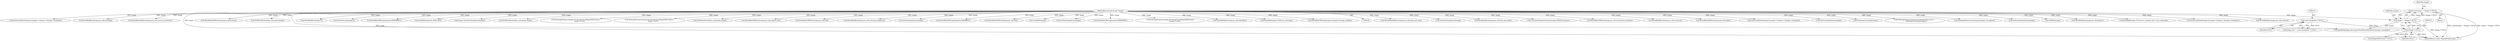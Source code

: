 digraph "0_ImageMagick_560e6e512961008938aa1d1b9aab06347b1c8f9b@API" {
"1000139" [label="(Call,assert(image != (Image *) NULL))"];
"1000140" [label="(Call,image != (Image *) NULL)"];
"1000110" [label="(MethodParameterIn,Image *image)"];
"1000142" [label="(Call,(Image *) NULL)"];
"1000130" [label="(Call,(const ImageInfo *) NULL)"];
"1000664" [label="(Call,WriteBlobLSBShort(image,pcx_info.bytes_per_line))"];
"1001243" [label="(Call,SyncNextImageInList(image))"];
"1000494" [label="(Call,WriteBlobByte(image,pcx_info.bits_per_pixel))"];
"1000130" [label="(Call,(const ImageInfo *) NULL)"];
"1000189" [label="(Call,(MagickOffsetType *) NULL)"];
"1000184" [label="(Call,TransformImageColorspace(image,sRGBColorspace))"];
"1000529" [label="(Call,WriteBlobLSBShort(image,pcx_info.horizontal_resolution))"];
"1000142" [label="(Call,(Image *) NULL)"];
"1000111" [label="(Block,)"];
"1000650" [label="(Call,WriteBlobByte(image,pcx_info.reserved))"];
"1000515" [label="(Call,WriteBlobLSBShort(image,pcx_info.right))"];
"1000777" [label="(Call,GetVirtualPixels(image,0,y,image->columns,1,&image->exception))"];
"1000987" [label="(Call,GetVirtualIndexQueue(image))"];
"1001252" [label="(Call,GetImageListLength(image))"];
"1001247" [label="(Call,SetImageProgress(image,SaveImagesTag,scene++,\n      GetImageListLength(image)))"];
"1000303" [label="(Call,SetImageMonochrome(image,&image->exception))"];
"1000110" [label="(MethodParameterIn,Image *image)"];
"1001090" [label="(Call,GetVirtualIndexQueue(image))"];
"1000266" [label="(Call,TellBlob(image))"];
"1000144" [label="(Identifier,NULL)"];
"1000657" [label="(Call,WriteBlobByte(image,pcx_info.planes))"];
"1000640" [label="(Call,WriteBlob(image,3*16,(const unsigned char *) pcx_colormap))"];
"1000141" [label="(Identifier,image)"];
"1000966" [label="(Call,GetVirtualPixels(image,0,y,image->columns,1,&image->exception))"];
"1000480" [label="(Call,WriteBlobByte(image,pcx_info.version))"];
"1001069" [label="(Call,GetVirtualPixels(image,0,y,image->columns,1,&image->exception))"];
"1000487" [label="(Call,WriteBlobByte(image,pcx_info.encoding))"];
"1000536" [label="(Call,WriteBlobLSBShort(image,pcx_info.vertical_resolution))"];
"1000168" [label="(Call,OpenBlob(image_info,image,WriteBinaryBlobMode,&image->exception))"];
"1000522" [label="(Call,WriteBlobLSBShort(image,pcx_info.bottom))"];
"1000910" [label="(Call,PCXWritePixels(&pcx_info,pixels,image))"];
"1001357" [label="(MethodReturn,static MagickBooleanType)"];
"1000687" [label="(Call,WriteBlobByte(image,'\0'))"];
"1001120" [label="(Call,GetPixelLuma(image,p))"];
"1000216" [label="(Call,WriteBlobLSBLong(image,0x3ADE68B1L))"];
"1001280" [label="(Call,SeekBlob(image,0L,SEEK_SET))"];
"1000128" [label="(Call,image_info != (const ImageInfo *) NULL)"];
"1001241" [label="(Call,image=SyncNextImageInList(image))"];
"1001164" [label="(Call,PCXWritePixels(&pcx_info,pixels,image))"];
"1000928" [label="(Call,SetImageProgress(image,SaveImageTag,(MagickOffsetType) y,\n                image->rows))"];
"1001035" [label="(Call,SetImageProgress(image,SaveImageTag,(MagickOffsetType) y,\n                image->rows))"];
"1001017" [label="(Call,PCXWritePixels(&pcx_info,pixels,image))"];
"1000671" [label="(Call,WriteBlobLSBShort(image,pcx_info.palette_info))"];
"1000501" [label="(Call,WriteBlobLSBShort(image,pcx_info.left))"];
"1001198" [label="(Call,WriteBlobByte(image,pcx_info.colormap_signature))"];
"1000203" [label="(Call,GetNextImageInList(image))"];
"1001293" [label="(Call,WriteBlobLSBLong(image,0x3ADE68B1L))"];
"1000508" [label="(Call,WriteBlobLSBShort(image,pcx_info.top))"];
"1000148" [label="(Identifier,image)"];
"1000139" [label="(Call,assert(image != (Image *) NULL))"];
"1001353" [label="(Call,CloseBlob(image))"];
"1001235" [label="(Call,GetNextImageInList(image))"];
"1000248" [label="(Call,WriteBlobLSBLong(image,0x00000000L))"];
"1001182" [label="(Call,SetImageProgress(image,SaveImageTag,(MagickOffsetType)\n                    y,image->rows))"];
"1000473" [label="(Call,WriteBlobByte(image,pcx_info.identifier))"];
"1001205" [label="(Call,WriteBlob(image,3*256,pcx_colormap))"];
"1000132" [label="(Identifier,NULL)"];
"1001309" [label="(Call,WriteBlobLSBLong(image,(unsigned int) page_table[i]))"];
"1000140" [label="(Call,image != (Image *) NULL)"];
"1000139" -> "1000111"  [label="AST: "];
"1000139" -> "1000140"  [label="CFG: "];
"1000140" -> "1000139"  [label="AST: "];
"1000148" -> "1000139"  [label="CFG: "];
"1000139" -> "1001357"  [label="DDG: assert(image != (Image *) NULL)"];
"1000139" -> "1001357"  [label="DDG: image != (Image *) NULL"];
"1000140" -> "1000139"  [label="DDG: image"];
"1000140" -> "1000139"  [label="DDG: (Image *) NULL"];
"1000140" -> "1000142"  [label="CFG: "];
"1000141" -> "1000140"  [label="AST: "];
"1000142" -> "1000140"  [label="AST: "];
"1000140" -> "1001357"  [label="DDG: (Image *) NULL"];
"1000110" -> "1000140"  [label="DDG: image"];
"1000142" -> "1000140"  [label="DDG: NULL"];
"1000140" -> "1000168"  [label="DDG: image"];
"1000110" -> "1000108"  [label="AST: "];
"1000110" -> "1001357"  [label="DDG: image"];
"1000110" -> "1000168"  [label="DDG: image"];
"1000110" -> "1000184"  [label="DDG: image"];
"1000110" -> "1000203"  [label="DDG: image"];
"1000110" -> "1000216"  [label="DDG: image"];
"1000110" -> "1000248"  [label="DDG: image"];
"1000110" -> "1000266"  [label="DDG: image"];
"1000110" -> "1000303"  [label="DDG: image"];
"1000110" -> "1000473"  [label="DDG: image"];
"1000110" -> "1000480"  [label="DDG: image"];
"1000110" -> "1000487"  [label="DDG: image"];
"1000110" -> "1000494"  [label="DDG: image"];
"1000110" -> "1000501"  [label="DDG: image"];
"1000110" -> "1000508"  [label="DDG: image"];
"1000110" -> "1000515"  [label="DDG: image"];
"1000110" -> "1000522"  [label="DDG: image"];
"1000110" -> "1000529"  [label="DDG: image"];
"1000110" -> "1000536"  [label="DDG: image"];
"1000110" -> "1000640"  [label="DDG: image"];
"1000110" -> "1000650"  [label="DDG: image"];
"1000110" -> "1000657"  [label="DDG: image"];
"1000110" -> "1000664"  [label="DDG: image"];
"1000110" -> "1000671"  [label="DDG: image"];
"1000110" -> "1000687"  [label="DDG: image"];
"1000110" -> "1000777"  [label="DDG: image"];
"1000110" -> "1000910"  [label="DDG: image"];
"1000110" -> "1000928"  [label="DDG: image"];
"1000110" -> "1000966"  [label="DDG: image"];
"1000110" -> "1000987"  [label="DDG: image"];
"1000110" -> "1001017"  [label="DDG: image"];
"1000110" -> "1001035"  [label="DDG: image"];
"1000110" -> "1001069"  [label="DDG: image"];
"1000110" -> "1001090"  [label="DDG: image"];
"1000110" -> "1001120"  [label="DDG: image"];
"1000110" -> "1001164"  [label="DDG: image"];
"1000110" -> "1001182"  [label="DDG: image"];
"1000110" -> "1001198"  [label="DDG: image"];
"1000110" -> "1001205"  [label="DDG: image"];
"1000110" -> "1001235"  [label="DDG: image"];
"1000110" -> "1001241"  [label="DDG: image"];
"1000110" -> "1001243"  [label="DDG: image"];
"1000110" -> "1001247"  [label="DDG: image"];
"1000110" -> "1001252"  [label="DDG: image"];
"1000110" -> "1001280"  [label="DDG: image"];
"1000110" -> "1001293"  [label="DDG: image"];
"1000110" -> "1001309"  [label="DDG: image"];
"1000110" -> "1001353"  [label="DDG: image"];
"1000142" -> "1000144"  [label="CFG: "];
"1000143" -> "1000142"  [label="AST: "];
"1000144" -> "1000142"  [label="AST: "];
"1000142" -> "1001357"  [label="DDG: NULL"];
"1000130" -> "1000142"  [label="DDG: NULL"];
"1000142" -> "1000189"  [label="DDG: NULL"];
"1000130" -> "1000128"  [label="AST: "];
"1000130" -> "1000132"  [label="CFG: "];
"1000131" -> "1000130"  [label="AST: "];
"1000132" -> "1000130"  [label="AST: "];
"1000128" -> "1000130"  [label="CFG: "];
"1000130" -> "1000128"  [label="DDG: NULL"];
}
